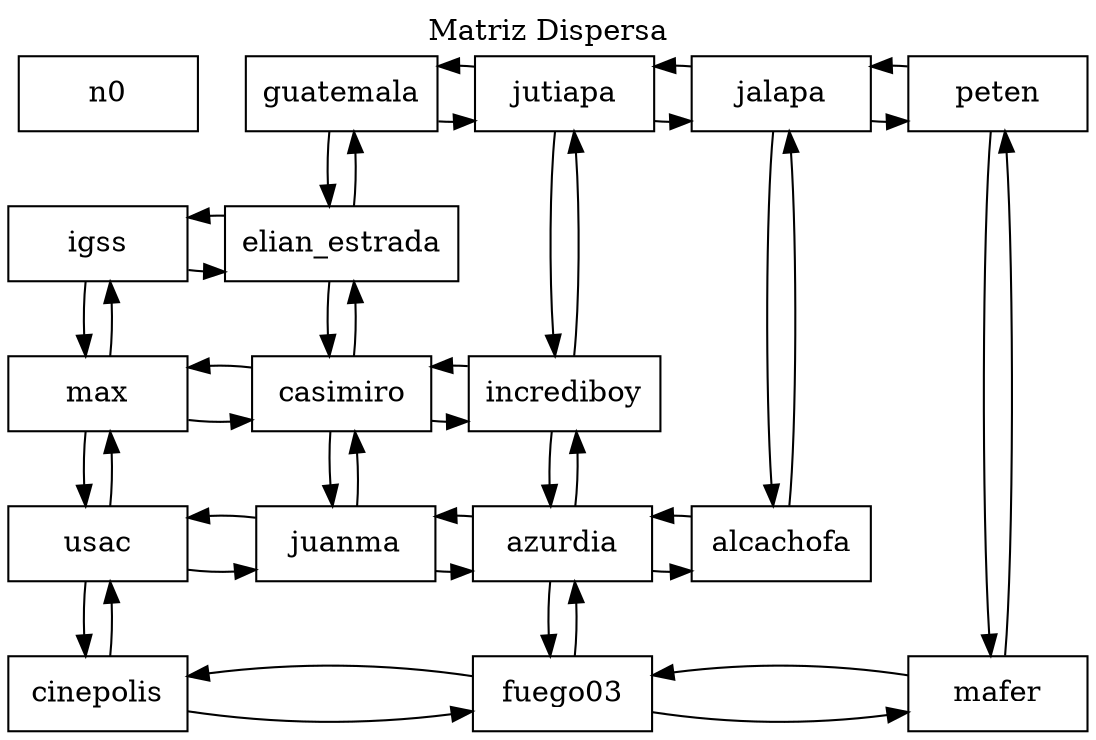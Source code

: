 digraph G {
	label="Matriz Dispersa";
	labelloc="t";
	node [shape=box width=1.2 ];
n0 -> n2 -> n0 [color=transparent];
	n2 [label="guatemala" group=0];
	n2 -> n1 -> n2;
	n1 [label = "elian_estrada" group=0];
	n1 -> n7 -> n1;
	n7 [label = "casimiro" group=2];
	n7 -> n14 -> n7;
	n14 [label = "juanma" group=4];
	n2 -> n5 -> n2;
	n5 [label="jutiapa" group=1];
	n5 -> n4 -> n5;
	n4 [label = "incrediboy" group=1];
	n4 -> n16 -> n4;
	n16 [label = "azurdia" group=4];
	n16 -> n15 -> n16;
	n15 [label = "fuego03" group=4];
	n5 -> n9 -> n5;
	n9 [label="jalapa" group=2];
	n9 -> n8 -> n9;
	n8 [label = "alcachofa" group=2];
	n9 -> n12 -> n9;
	n12 [label="peten" group=3];
	n12 -> n11 -> n12;
	n11 [label = "mafer" group=3];
	n0 -> n3 -> n0 [color=transparent];
	n3 [label="igss" group=0];
	n3 -> n1 -> n3;
	n1 [label="elian_estrada" group=0];
	n3 -> n6 -> n3;
	n6 [label="max" group=0];
	n6 -> n7 -> n6;
	n7 [label="casimiro" group=2];
	n7 -> n4 -> n7;
	n4 [label="incrediboy" group=1];
	n6 -> n10 -> n6;
	n10 [label="usac" group=0];
	n10 -> n14 -> n10;
	n14 [label="juanma" group=4];
	n14 -> n16 -> n14;
	n16 [label="azurdia" group=4];
	n16 -> n8 -> n16;
	n8 [label="alcachofa" group=2];
	n10 -> n13 -> n10;
	n13 [label="cinepolis" group=0];
	n13 -> n15 -> n13;
	n15 [label="fuego03" group=4];
	n15 -> n11 -> n15;
	n11 [label="mafer" group=3];
	{ rank=same; n0; n2; n5; n9; n12; }
	{ rank=same; n3; n1; }
	{ rank=same; n6; n7; n4; }
	{ rank=same; n10; n14; n16; n8; }
	{ rank=same; n13; n15; n11; }
	
}